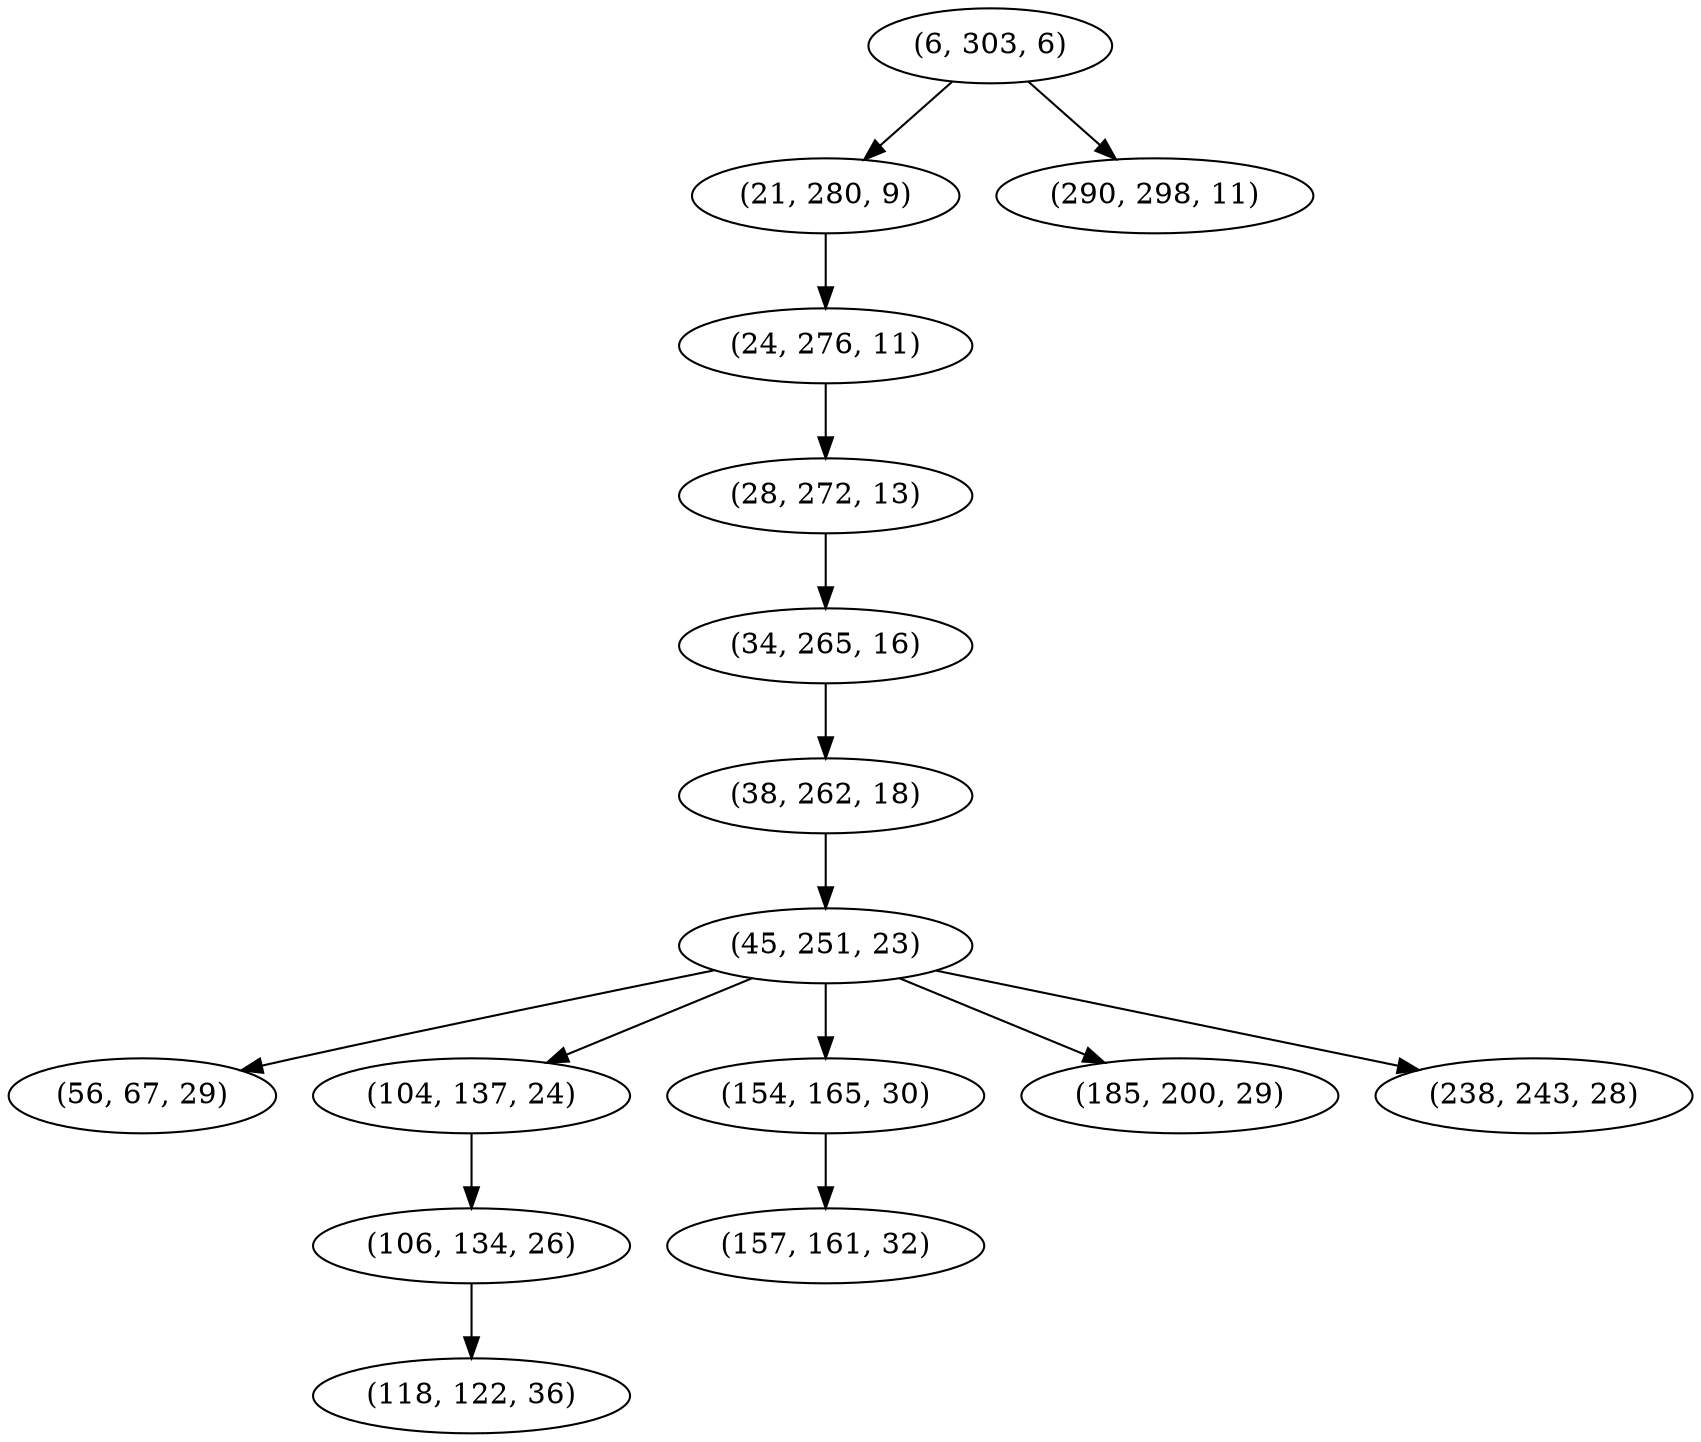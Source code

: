 digraph tree {
    "(6, 303, 6)";
    "(21, 280, 9)";
    "(24, 276, 11)";
    "(28, 272, 13)";
    "(34, 265, 16)";
    "(38, 262, 18)";
    "(45, 251, 23)";
    "(56, 67, 29)";
    "(104, 137, 24)";
    "(106, 134, 26)";
    "(118, 122, 36)";
    "(154, 165, 30)";
    "(157, 161, 32)";
    "(185, 200, 29)";
    "(238, 243, 28)";
    "(290, 298, 11)";
    "(6, 303, 6)" -> "(21, 280, 9)";
    "(6, 303, 6)" -> "(290, 298, 11)";
    "(21, 280, 9)" -> "(24, 276, 11)";
    "(24, 276, 11)" -> "(28, 272, 13)";
    "(28, 272, 13)" -> "(34, 265, 16)";
    "(34, 265, 16)" -> "(38, 262, 18)";
    "(38, 262, 18)" -> "(45, 251, 23)";
    "(45, 251, 23)" -> "(56, 67, 29)";
    "(45, 251, 23)" -> "(104, 137, 24)";
    "(45, 251, 23)" -> "(154, 165, 30)";
    "(45, 251, 23)" -> "(185, 200, 29)";
    "(45, 251, 23)" -> "(238, 243, 28)";
    "(104, 137, 24)" -> "(106, 134, 26)";
    "(106, 134, 26)" -> "(118, 122, 36)";
    "(154, 165, 30)" -> "(157, 161, 32)";
}
